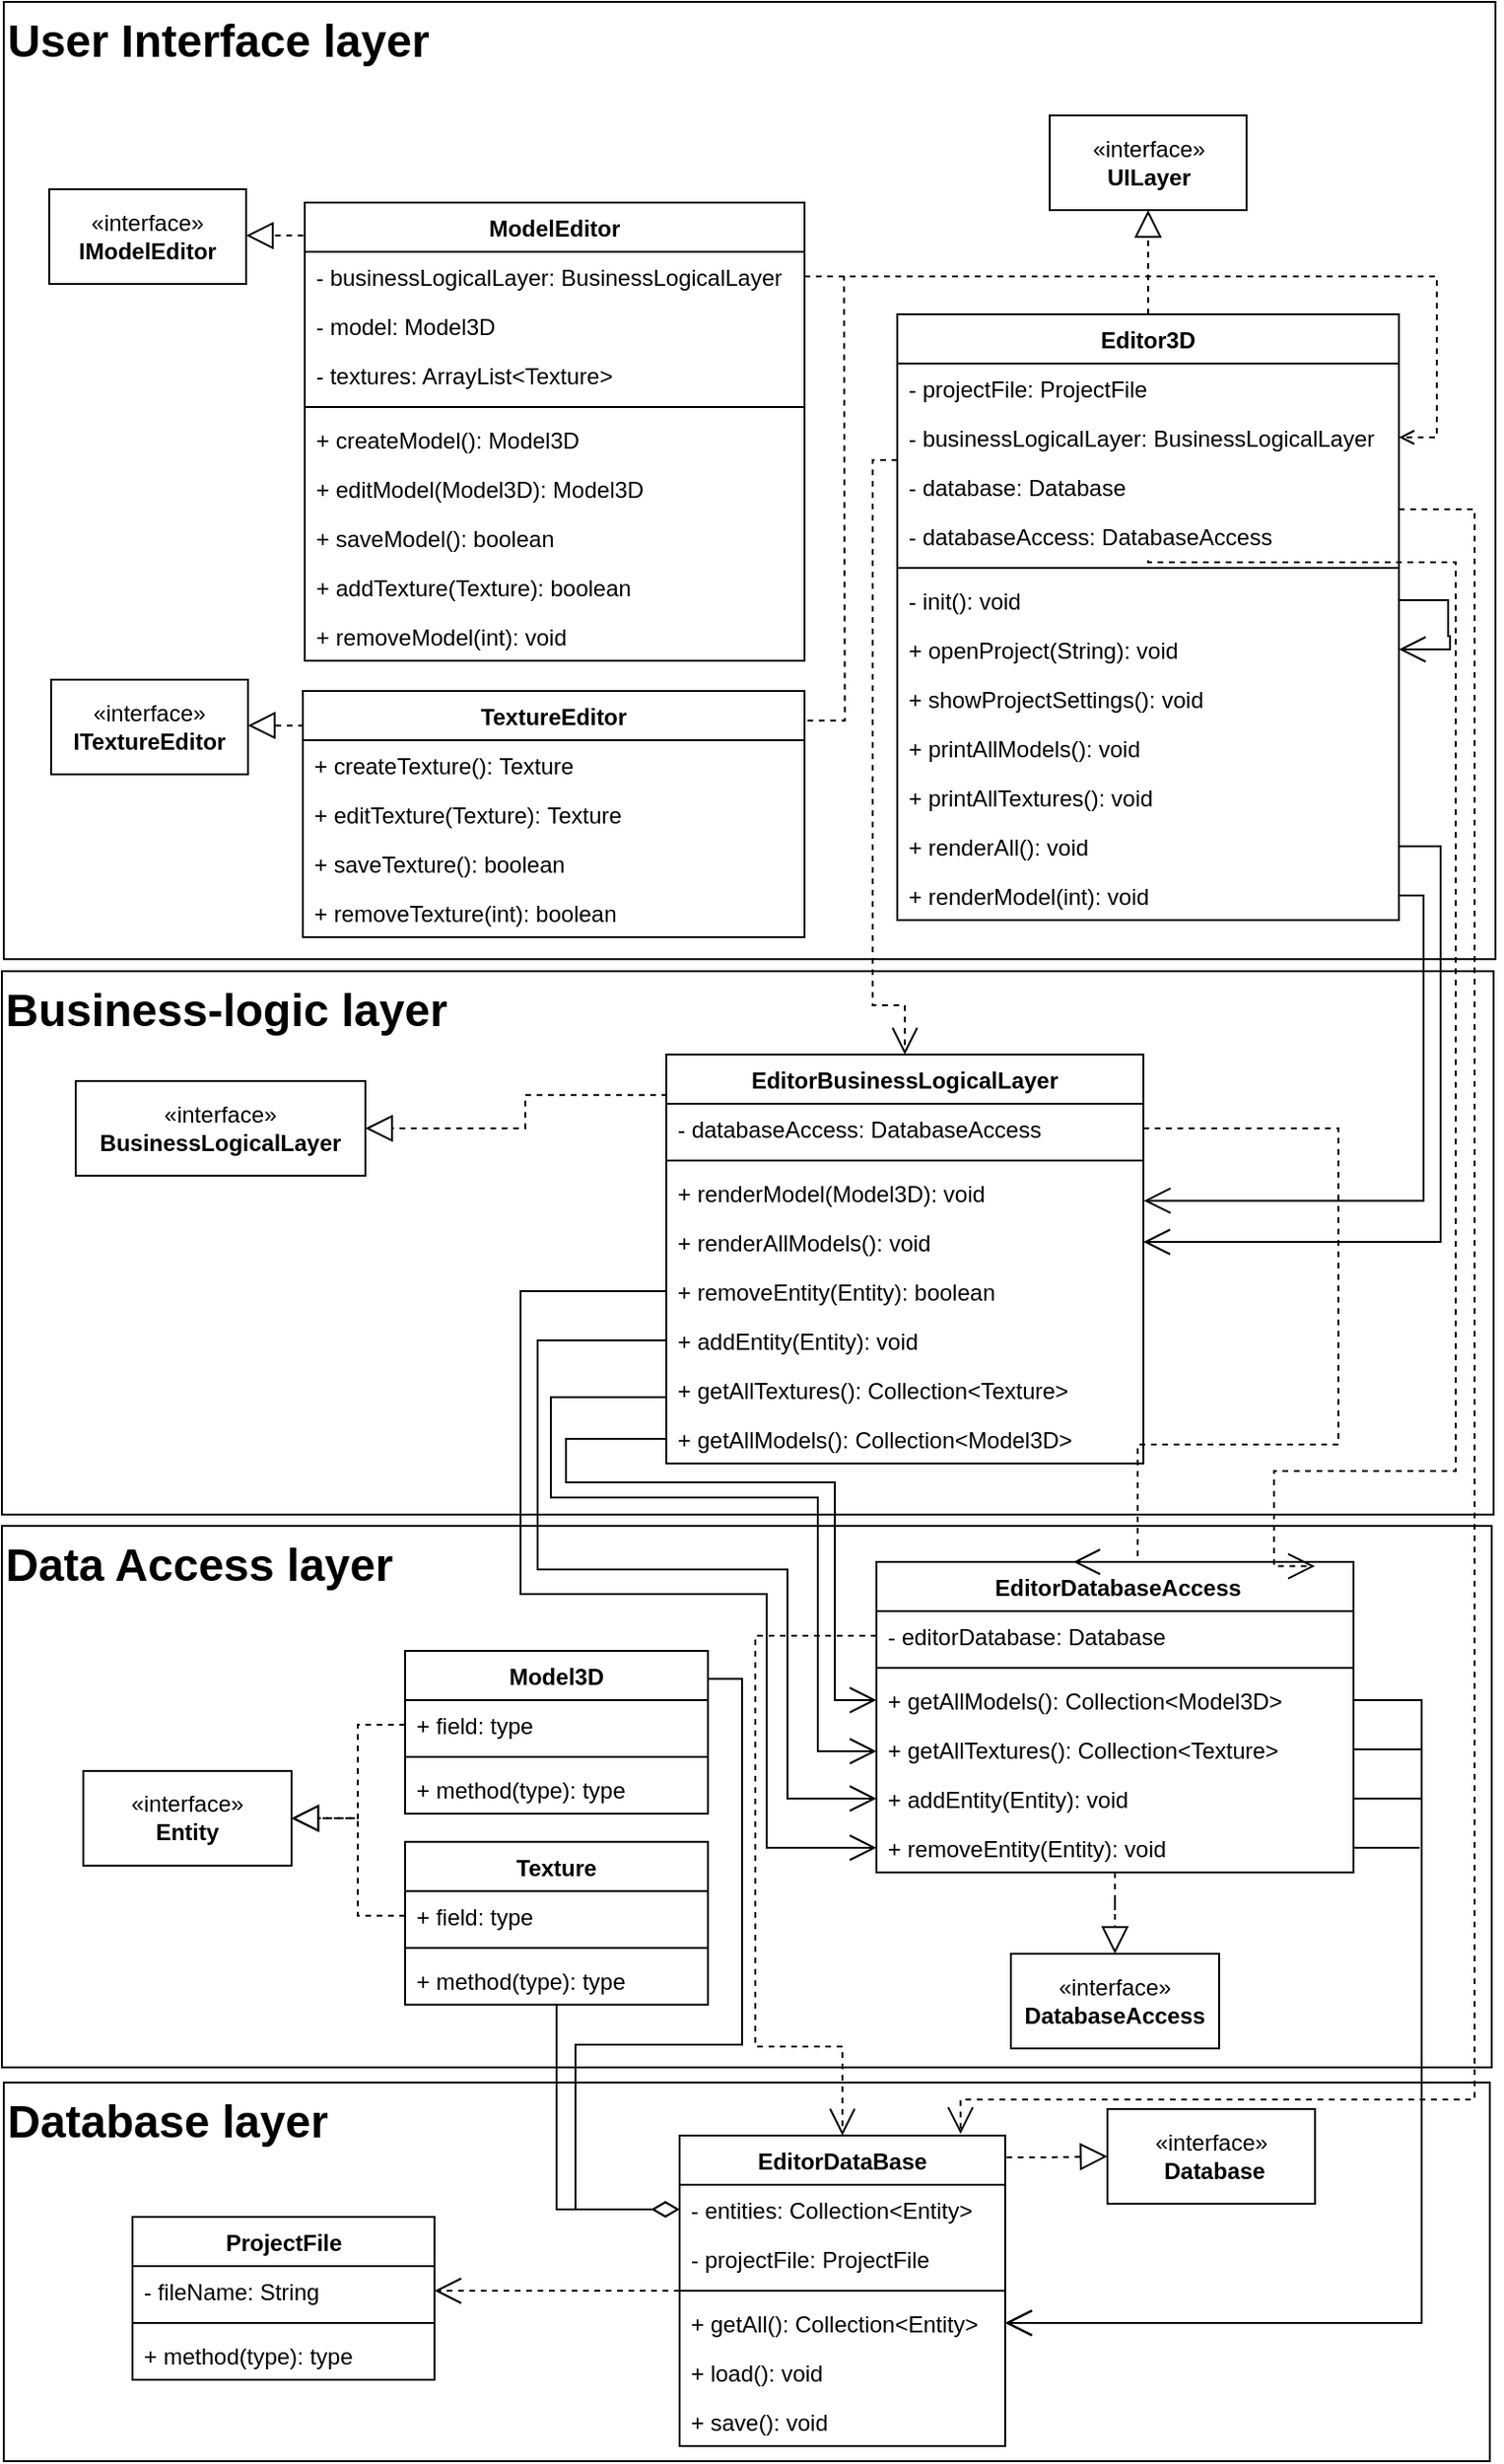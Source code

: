 <mxfile version="24.7.17">
  <diagram name="Страница — 1" id="KPkVAoSbh-pYR2HS_Bzt">
    <mxGraphModel dx="3183" dy="3386" grid="0" gridSize="10" guides="1" tooltips="1" connect="1" arrows="1" fold="1" page="1" pageScale="1" pageWidth="827" pageHeight="1169" math="0" shadow="0">
      <root>
        <mxCell id="0" />
        <mxCell id="1" parent="0" />
        <mxCell id="GU7tplVxRM9TkL9zqMjE-45" value="" style="group;movable=1;resizable=1;rotatable=1;deletable=1;editable=1;locked=0;connectable=1;" vertex="1" connectable="0" parent="1">
          <mxGeometry x="19" y="-145" width="788" height="455.63" as="geometry" />
        </mxCell>
        <mxCell id="GU7tplVxRM9TkL9zqMjE-46" value="" style="rounded=0;whiteSpace=wrap;html=1;fillColor=none;movable=0;resizable=0;rotatable=0;deletable=0;editable=0;locked=1;connectable=0;" vertex="1" parent="GU7tplVxRM9TkL9zqMjE-45">
          <mxGeometry y="2.596e-15" width="788" height="505.63" as="geometry" />
        </mxCell>
        <mxCell id="GU7tplVxRM9TkL9zqMjE-47" value="&lt;h1 style=&quot;margin-top: 0px;&quot;&gt;User Interface layer&lt;/h1&gt;" style="text;html=1;whiteSpace=wrap;overflow=hidden;rounded=0;" vertex="1" parent="GU7tplVxRM9TkL9zqMjE-45">
          <mxGeometry width="238.54" height="88.543" as="geometry" />
        </mxCell>
        <mxCell id="GU7tplVxRM9TkL9zqMjE-34" value="«interface»&lt;br&gt;&lt;span style=&quot;text-align: left; text-wrap: nowrap;&quot;&gt;&lt;b&gt;ITextureEditor&lt;/b&gt;&lt;/span&gt;" style="html=1;whiteSpace=wrap;" vertex="1" parent="GU7tplVxRM9TkL9zqMjE-45">
          <mxGeometry x="25" y="358" width="104" height="50" as="geometry" />
        </mxCell>
        <mxCell id="5QHpmhcbH-uLmBv86-cf-95" style="edgeStyle=orthogonalEdgeStyle;rounded=0;orthogonalLoop=1;jettySize=auto;html=1;entryX=0.5;entryY=0;entryDx=0;entryDy=0;endSize=12;endArrow=block;endFill=0;dashed=1;" parent="1" source="5QHpmhcbH-uLmBv86-cf-79" target="5QHpmhcbH-uLmBv86-cf-83" edge="1">
          <mxGeometry relative="1" as="geometry" />
        </mxCell>
        <mxCell id="5QHpmhcbH-uLmBv86-cf-79" value="&lt;div&gt;&amp;nbsp;EditorDatabaseAccess&lt;/div&gt;&lt;div&gt;&lt;br&gt;&lt;/div&gt;" style="swimlane;fontStyle=1;align=center;verticalAlign=top;childLayout=stackLayout;horizontal=1;startSize=26;horizontalStack=0;resizeParent=1;resizeParentMax=0;resizeLast=0;collapsible=1;marginBottom=0;whiteSpace=wrap;html=1;movable=1;resizable=1;rotatable=1;deletable=1;editable=1;locked=0;connectable=1;" parent="1" vertex="1">
          <mxGeometry x="480" y="679" width="252" height="164" as="geometry" />
        </mxCell>
        <mxCell id="5QHpmhcbH-uLmBv86-cf-80" value="- editorDatabase: Database" style="text;strokeColor=none;fillColor=none;align=left;verticalAlign=top;spacingLeft=4;spacingRight=4;overflow=hidden;rotatable=0;points=[[0,0.5],[1,0.5]];portConstraint=eastwest;whiteSpace=wrap;html=1;" parent="5QHpmhcbH-uLmBv86-cf-79" vertex="1">
          <mxGeometry y="26" width="252" height="26" as="geometry" />
        </mxCell>
        <mxCell id="5QHpmhcbH-uLmBv86-cf-81" value="" style="line;strokeWidth=1;fillColor=none;align=left;verticalAlign=middle;spacingTop=-1;spacingLeft=3;spacingRight=3;rotatable=0;labelPosition=right;points=[];portConstraint=eastwest;strokeColor=inherit;" parent="5QHpmhcbH-uLmBv86-cf-79" vertex="1">
          <mxGeometry y="52" width="252" height="8" as="geometry" />
        </mxCell>
        <mxCell id="5QHpmhcbH-uLmBv86-cf-82" value="&lt;div&gt;+ getAllModels(): Collection&amp;lt;Model3D&amp;gt;&lt;/div&gt;&lt;div&gt;&lt;br&gt;&lt;/div&gt;" style="text;strokeColor=none;fillColor=none;align=left;verticalAlign=top;spacingLeft=4;spacingRight=4;overflow=hidden;rotatable=0;points=[[0,0.5],[1,0.5]];portConstraint=eastwest;whiteSpace=wrap;html=1;" parent="5QHpmhcbH-uLmBv86-cf-79" vertex="1">
          <mxGeometry y="60" width="252" height="26" as="geometry" />
        </mxCell>
        <mxCell id="5QHpmhcbH-uLmBv86-cf-103" value="&lt;div&gt;&lt;span style=&quot;background-color: initial;&quot;&gt;+ getAllTextures(): Collection&amp;lt;Texture&amp;gt;&lt;/span&gt;&lt;br&gt;&lt;/div&gt;&lt;div&gt;&lt;br&gt;&lt;/div&gt;" style="text;strokeColor=none;fillColor=none;align=left;verticalAlign=top;spacingLeft=4;spacingRight=4;overflow=hidden;rotatable=0;points=[[0,0.5],[1,0.5]];portConstraint=eastwest;whiteSpace=wrap;html=1;" parent="5QHpmhcbH-uLmBv86-cf-79" vertex="1">
          <mxGeometry y="86" width="252" height="26" as="geometry" />
        </mxCell>
        <mxCell id="GU7tplVxRM9TkL9zqMjE-58" style="edgeStyle=orthogonalEdgeStyle;rounded=0;orthogonalLoop=1;jettySize=auto;html=1;endArrow=none;endFill=0;" edge="1" parent="5QHpmhcbH-uLmBv86-cf-79" source="5QHpmhcbH-uLmBv86-cf-104">
          <mxGeometry relative="1" as="geometry">
            <mxPoint x="288.442" y="125" as="targetPoint" />
          </mxGeometry>
        </mxCell>
        <mxCell id="5QHpmhcbH-uLmBv86-cf-104" value="&lt;div&gt;&lt;span style=&quot;background-color: initial;&quot;&gt;+ addEntity(Entity): void&lt;/span&gt;&lt;/div&gt;" style="text;strokeColor=none;fillColor=none;align=left;verticalAlign=top;spacingLeft=4;spacingRight=4;overflow=hidden;rotatable=0;points=[[0,0.5],[1,0.5]];portConstraint=eastwest;whiteSpace=wrap;html=1;" parent="5QHpmhcbH-uLmBv86-cf-79" vertex="1">
          <mxGeometry y="112" width="252" height="26" as="geometry" />
        </mxCell>
        <mxCell id="GU7tplVxRM9TkL9zqMjE-57" style="edgeStyle=orthogonalEdgeStyle;rounded=0;orthogonalLoop=1;jettySize=auto;html=1;endArrow=none;endFill=0;" edge="1" parent="5QHpmhcbH-uLmBv86-cf-79" source="5QHpmhcbH-uLmBv86-cf-105">
          <mxGeometry relative="1" as="geometry">
            <mxPoint x="287" y="151" as="targetPoint" />
            <Array as="points">
              <mxPoint x="287" y="151" />
            </Array>
          </mxGeometry>
        </mxCell>
        <mxCell id="5QHpmhcbH-uLmBv86-cf-105" value="&lt;div&gt;&lt;span style=&quot;background-color: initial;&quot;&gt;+ removeEntity(Entity): void&lt;/span&gt;&lt;/div&gt;" style="text;strokeColor=none;fillColor=none;align=left;verticalAlign=top;spacingLeft=4;spacingRight=4;overflow=hidden;rotatable=0;points=[[0,0.5],[1,0.5]];portConstraint=eastwest;whiteSpace=wrap;html=1;" parent="5QHpmhcbH-uLmBv86-cf-79" vertex="1">
          <mxGeometry y="138" width="252" height="26" as="geometry" />
        </mxCell>
        <mxCell id="5QHpmhcbH-uLmBv86-cf-83" value="«interface»&lt;br&gt;&lt;span style=&quot;background-color: initial;&quot;&gt;&lt;b&gt;DatabaseAccess&lt;/b&gt;&lt;/span&gt;" style="html=1;whiteSpace=wrap;" parent="1" vertex="1">
          <mxGeometry x="551" y="886.0" width="110" height="50" as="geometry" />
        </mxCell>
        <mxCell id="5QHpmhcbH-uLmBv86-cf-84" value="«interface»&lt;br&gt;&lt;b&gt;Entity&lt;/b&gt;" style="html=1;whiteSpace=wrap;" parent="1" vertex="1">
          <mxGeometry x="61" y="789.44" width="110" height="50" as="geometry" />
        </mxCell>
        <mxCell id="5QHpmhcbH-uLmBv86-cf-85" value="&lt;div&gt;Model3D&lt;br&gt;&lt;/div&gt;" style="swimlane;fontStyle=1;align=center;verticalAlign=top;childLayout=stackLayout;horizontal=1;startSize=26;horizontalStack=0;resizeParent=1;resizeParentMax=0;resizeLast=0;collapsible=1;marginBottom=0;whiteSpace=wrap;html=1;" parent="1" vertex="1">
          <mxGeometry x="231" y="726.0" width="160" height="86" as="geometry" />
        </mxCell>
        <mxCell id="5QHpmhcbH-uLmBv86-cf-86" value="+ field: type" style="text;strokeColor=none;fillColor=none;align=left;verticalAlign=top;spacingLeft=4;spacingRight=4;overflow=hidden;rotatable=0;points=[[0,0.5],[1,0.5]];portConstraint=eastwest;whiteSpace=wrap;html=1;" parent="5QHpmhcbH-uLmBv86-cf-85" vertex="1">
          <mxGeometry y="26" width="160" height="26" as="geometry" />
        </mxCell>
        <mxCell id="5QHpmhcbH-uLmBv86-cf-87" value="" style="line;strokeWidth=1;fillColor=none;align=left;verticalAlign=middle;spacingTop=-1;spacingLeft=3;spacingRight=3;rotatable=0;labelPosition=right;points=[];portConstraint=eastwest;strokeColor=inherit;" parent="5QHpmhcbH-uLmBv86-cf-85" vertex="1">
          <mxGeometry y="52" width="160" height="8" as="geometry" />
        </mxCell>
        <mxCell id="5QHpmhcbH-uLmBv86-cf-88" value="+ method(type): type" style="text;strokeColor=none;fillColor=none;align=left;verticalAlign=top;spacingLeft=4;spacingRight=4;overflow=hidden;rotatable=0;points=[[0,0.5],[1,0.5]];portConstraint=eastwest;whiteSpace=wrap;html=1;" parent="5QHpmhcbH-uLmBv86-cf-85" vertex="1">
          <mxGeometry y="60" width="160" height="26" as="geometry" />
        </mxCell>
        <mxCell id="5QHpmhcbH-uLmBv86-cf-99" style="edgeStyle=orthogonalEdgeStyle;rounded=0;orthogonalLoop=1;jettySize=auto;html=1;entryX=0;entryY=0.5;entryDx=0;entryDy=0;endArrow=diamondThin;endFill=0;endSize=12;" parent="1" source="5QHpmhcbH-uLmBv86-cf-89" target="5QHpmhcbH-uLmBv86-cf-23" edge="1">
          <mxGeometry relative="1" as="geometry" />
        </mxCell>
        <mxCell id="5QHpmhcbH-uLmBv86-cf-89" value="&lt;div&gt;Texture&lt;br&gt;&lt;/div&gt;" style="swimlane;fontStyle=1;align=center;verticalAlign=top;childLayout=stackLayout;horizontal=1;startSize=26;horizontalStack=0;resizeParent=1;resizeParentMax=0;resizeLast=0;collapsible=1;marginBottom=0;whiteSpace=wrap;html=1;" parent="1" vertex="1">
          <mxGeometry x="231" y="826.89" width="160" height="86" as="geometry" />
        </mxCell>
        <mxCell id="5QHpmhcbH-uLmBv86-cf-90" value="+ field: type" style="text;strokeColor=none;fillColor=none;align=left;verticalAlign=top;spacingLeft=4;spacingRight=4;overflow=hidden;rotatable=0;points=[[0,0.5],[1,0.5]];portConstraint=eastwest;whiteSpace=wrap;html=1;" parent="5QHpmhcbH-uLmBv86-cf-89" vertex="1">
          <mxGeometry y="26" width="160" height="26" as="geometry" />
        </mxCell>
        <mxCell id="5QHpmhcbH-uLmBv86-cf-91" value="" style="line;strokeWidth=1;fillColor=none;align=left;verticalAlign=middle;spacingTop=-1;spacingLeft=3;spacingRight=3;rotatable=0;labelPosition=right;points=[];portConstraint=eastwest;strokeColor=inherit;" parent="5QHpmhcbH-uLmBv86-cf-89" vertex="1">
          <mxGeometry y="52" width="160" height="8" as="geometry" />
        </mxCell>
        <mxCell id="5QHpmhcbH-uLmBv86-cf-92" value="+ method(type): type" style="text;strokeColor=none;fillColor=none;align=left;verticalAlign=top;spacingLeft=4;spacingRight=4;overflow=hidden;rotatable=0;points=[[0,0.5],[1,0.5]];portConstraint=eastwest;whiteSpace=wrap;html=1;" parent="5QHpmhcbH-uLmBv86-cf-89" vertex="1">
          <mxGeometry y="60" width="160" height="26" as="geometry" />
        </mxCell>
        <mxCell id="5QHpmhcbH-uLmBv86-cf-93" style="edgeStyle=orthogonalEdgeStyle;rounded=0;orthogonalLoop=1;jettySize=auto;html=1;entryX=1;entryY=0.5;entryDx=0;entryDy=0;endArrow=block;endFill=0;endSize=12;dashed=1;" parent="1" source="5QHpmhcbH-uLmBv86-cf-86" target="5QHpmhcbH-uLmBv86-cf-84" edge="1">
          <mxGeometry relative="1" as="geometry" />
        </mxCell>
        <mxCell id="5QHpmhcbH-uLmBv86-cf-94" style="edgeStyle=orthogonalEdgeStyle;rounded=0;orthogonalLoop=1;jettySize=auto;html=1;entryX=1;entryY=0.5;entryDx=0;entryDy=0;endArrow=block;endFill=0;endSize=12;dashed=1;" parent="1" source="5QHpmhcbH-uLmBv86-cf-90" target="5QHpmhcbH-uLmBv86-cf-84" edge="1">
          <mxGeometry relative="1" as="geometry" />
        </mxCell>
        <mxCell id="5QHpmhcbH-uLmBv86-cf-98" style="edgeStyle=orthogonalEdgeStyle;rounded=0;orthogonalLoop=1;jettySize=auto;html=1;entryX=0;entryY=0.5;entryDx=0;entryDy=0;endArrow=diamondThin;endFill=0;endSize=12;exitX=1.003;exitY=0.172;exitDx=0;exitDy=0;exitPerimeter=0;" parent="1" source="5QHpmhcbH-uLmBv86-cf-85" target="5QHpmhcbH-uLmBv86-cf-23" edge="1">
          <mxGeometry relative="1" as="geometry">
            <Array as="points">
              <mxPoint x="409" y="741" />
              <mxPoint x="409" y="934" />
              <mxPoint x="321" y="934" />
              <mxPoint x="321" y="1021" />
            </Array>
          </mxGeometry>
        </mxCell>
        <mxCell id="5QHpmhcbH-uLmBv86-cf-106" style="edgeStyle=orthogonalEdgeStyle;rounded=0;orthogonalLoop=1;jettySize=auto;html=1;entryX=1;entryY=0.5;entryDx=0;entryDy=0;endArrow=open;endFill=0;endSize=12;" parent="1" source="5QHpmhcbH-uLmBv86-cf-103" target="5QHpmhcbH-uLmBv86-cf-25" edge="1">
          <mxGeometry relative="1" as="geometry">
            <Array as="points">
              <mxPoint x="768" y="778" />
              <mxPoint x="768" y="1081" />
            </Array>
          </mxGeometry>
        </mxCell>
        <mxCell id="5QHpmhcbH-uLmBv86-cf-109" style="edgeStyle=orthogonalEdgeStyle;rounded=0;orthogonalLoop=1;jettySize=auto;html=1;entryX=1;entryY=0.5;entryDx=0;entryDy=0;endArrow=open;endFill=0;endSize=12;" parent="1" source="5QHpmhcbH-uLmBv86-cf-82" target="5QHpmhcbH-uLmBv86-cf-25" edge="1">
          <mxGeometry relative="1" as="geometry">
            <Array as="points">
              <mxPoint x="768" y="752" />
              <mxPoint x="768" y="1081" />
            </Array>
          </mxGeometry>
        </mxCell>
        <mxCell id="5QHpmhcbH-uLmBv86-cf-117" value="«interface»&lt;br&gt;&lt;b&gt;BusinessLogicalLayer&lt;/b&gt;" style="html=1;whiteSpace=wrap;" parent="1" vertex="1">
          <mxGeometry x="57" y="425" width="153" height="50" as="geometry" />
        </mxCell>
        <mxCell id="5QHpmhcbH-uLmBv86-cf-118" style="edgeStyle=orthogonalEdgeStyle;rounded=0;orthogonalLoop=1;jettySize=auto;html=1;entryX=1;entryY=0.5;entryDx=0;entryDy=0;endArrow=block;endFill=0;dashed=1;endSize=12;exitX=0.002;exitY=0.099;exitDx=0;exitDy=0;exitPerimeter=0;" parent="1" source="5QHpmhcbH-uLmBv86-cf-110" target="5QHpmhcbH-uLmBv86-cf-117" edge="1">
          <mxGeometry relative="1" as="geometry" />
        </mxCell>
        <mxCell id="5QHpmhcbH-uLmBv86-cf-120" style="edgeStyle=orthogonalEdgeStyle;rounded=0;orthogonalLoop=1;jettySize=auto;html=1;endSize=12;endArrow=open;endFill=0;" parent="1" source="5QHpmhcbH-uLmBv86-cf-114" target="5QHpmhcbH-uLmBv86-cf-103" edge="1">
          <mxGeometry relative="1" as="geometry">
            <mxPoint x="458" y="811" as="targetPoint" />
            <Array as="points">
              <mxPoint x="308" y="592" />
              <mxPoint x="308" y="645" />
              <mxPoint x="449" y="645" />
              <mxPoint x="449" y="779" />
            </Array>
          </mxGeometry>
        </mxCell>
        <mxCell id="5QHpmhcbH-uLmBv86-cf-121" style="edgeStyle=orthogonalEdgeStyle;rounded=0;orthogonalLoop=1;jettySize=auto;html=1;entryX=0;entryY=0.5;entryDx=0;entryDy=0;endArrow=open;endFill=0;endSize=12;exitX=0;exitY=0.5;exitDx=0;exitDy=0;" parent="1" source="5QHpmhcbH-uLmBv86-cf-113" target="5QHpmhcbH-uLmBv86-cf-82" edge="1">
          <mxGeometry relative="1" as="geometry">
            <mxPoint x="458" y="785.0" as="targetPoint" />
            <Array as="points">
              <mxPoint x="316" y="614" />
              <mxPoint x="316" y="637" />
              <mxPoint x="458" y="637" />
              <mxPoint x="458" y="752" />
            </Array>
          </mxGeometry>
        </mxCell>
        <mxCell id="5QHpmhcbH-uLmBv86-cf-131" style="edgeStyle=orthogonalEdgeStyle;rounded=0;orthogonalLoop=1;jettySize=auto;html=1;endArrow=block;endFill=0;dashed=1;endSize=12;" parent="1" source="5QHpmhcbH-uLmBv86-cf-123" target="5QHpmhcbH-uLmBv86-cf-130" edge="1">
          <mxGeometry relative="1" as="geometry" />
        </mxCell>
        <mxCell id="5QHpmhcbH-uLmBv86-cf-146" style="edgeStyle=orthogonalEdgeStyle;rounded=0;orthogonalLoop=1;jettySize=auto;html=1;endArrow=open;endFill=0;dashed=1;endSize=12;" parent="1" source="5QHpmhcbH-uLmBv86-cf-111" edge="1">
          <mxGeometry relative="1" as="geometry">
            <Array as="points">
              <mxPoint x="724" y="450" />
              <mxPoint x="724" y="617" />
              <mxPoint x="618" y="617" />
              <mxPoint x="618" y="679" />
            </Array>
            <mxPoint x="584" y="679" as="targetPoint" />
          </mxGeometry>
        </mxCell>
        <mxCell id="5QHpmhcbH-uLmBv86-cf-156" style="edgeStyle=orthogonalEdgeStyle;rounded=0;orthogonalLoop=1;jettySize=auto;html=1;entryX=0.5;entryY=0;entryDx=0;entryDy=0;endArrow=open;endFill=0;dashed=1;endSize=12;" parent="1" source="5QHpmhcbH-uLmBv86-cf-80" target="5QHpmhcbH-uLmBv86-cf-22" edge="1">
          <mxGeometry relative="1" as="geometry">
            <Array as="points">
              <mxPoint x="416" y="718" />
              <mxPoint x="416" y="935" />
              <mxPoint x="462" y="935" />
            </Array>
          </mxGeometry>
        </mxCell>
        <mxCell id="5QHpmhcbH-uLmBv86-cf-157" style="edgeStyle=orthogonalEdgeStyle;rounded=0;orthogonalLoop=1;jettySize=auto;html=1;entryX=0.919;entryY=0.014;entryDx=0;entryDy=0;entryPerimeter=0;endSize=12;endArrow=open;endFill=0;dashed=1;" parent="1" source="5QHpmhcbH-uLmBv86-cf-127" target="5QHpmhcbH-uLmBv86-cf-79" edge="1">
          <mxGeometry relative="1" as="geometry">
            <Array as="points">
              <mxPoint x="786" y="151" />
              <mxPoint x="786" y="631" />
              <mxPoint x="690" y="631" />
            </Array>
          </mxGeometry>
        </mxCell>
        <mxCell id="5QHpmhcbH-uLmBv86-cf-158" style="edgeStyle=orthogonalEdgeStyle;rounded=0;orthogonalLoop=1;jettySize=auto;html=1;entryX=0.863;entryY=-0.005;entryDx=0;entryDy=0;entryPerimeter=0;endArrow=open;endFill=0;dashed=1;endSize=12;" parent="1" source="5QHpmhcbH-uLmBv86-cf-128" target="5QHpmhcbH-uLmBv86-cf-22" edge="1">
          <mxGeometry relative="1" as="geometry">
            <mxPoint x="809.5" y="906.25" as="targetPoint" />
            <Array as="points">
              <mxPoint x="796" y="123" />
              <mxPoint x="796" y="963" />
              <mxPoint x="524" y="963" />
            </Array>
          </mxGeometry>
        </mxCell>
        <mxCell id="5QHpmhcbH-uLmBv86-cf-18" value="ProjectFile" style="swimlane;fontStyle=1;align=center;verticalAlign=top;childLayout=stackLayout;horizontal=1;startSize=26;horizontalStack=0;resizeParent=1;resizeParentMax=0;resizeLast=0;collapsible=1;marginBottom=0;whiteSpace=wrap;html=1;" parent="1" vertex="1">
          <mxGeometry x="87.002" y="1025" width="159.531" height="86" as="geometry" />
        </mxCell>
        <mxCell id="5QHpmhcbH-uLmBv86-cf-19" value="- fileName: String" style="text;strokeColor=none;fillColor=none;align=left;verticalAlign=top;spacingLeft=4;spacingRight=4;overflow=hidden;rotatable=0;points=[[0,0.5],[1,0.5]];portConstraint=eastwest;whiteSpace=wrap;html=1;" parent="5QHpmhcbH-uLmBv86-cf-18" vertex="1">
          <mxGeometry y="26" width="159.531" height="26" as="geometry" />
        </mxCell>
        <mxCell id="5QHpmhcbH-uLmBv86-cf-20" value="" style="line;strokeWidth=1;fillColor=none;align=left;verticalAlign=middle;spacingTop=-1;spacingLeft=3;spacingRight=3;rotatable=0;labelPosition=right;points=[];portConstraint=eastwest;strokeColor=inherit;" parent="5QHpmhcbH-uLmBv86-cf-18" vertex="1">
          <mxGeometry y="52" width="159.531" height="8" as="geometry" />
        </mxCell>
        <mxCell id="5QHpmhcbH-uLmBv86-cf-21" value="+ method(type): type" style="text;strokeColor=none;fillColor=none;align=left;verticalAlign=top;spacingLeft=4;spacingRight=4;overflow=hidden;rotatable=0;points=[[0,0.5],[1,0.5]];portConstraint=eastwest;whiteSpace=wrap;html=1;" parent="5QHpmhcbH-uLmBv86-cf-18" vertex="1">
          <mxGeometry y="60" width="159.531" height="26" as="geometry" />
        </mxCell>
        <mxCell id="5QHpmhcbH-uLmBv86-cf-27" style="edgeStyle=orthogonalEdgeStyle;rounded=0;orthogonalLoop=1;jettySize=auto;html=1;entryX=0;entryY=0.5;entryDx=0;entryDy=0;endArrow=block;endFill=0;endSize=12;dashed=1;exitX=1.004;exitY=0.07;exitDx=0;exitDy=0;exitPerimeter=0;" parent="1" source="5QHpmhcbH-uLmBv86-cf-22" target="5QHpmhcbH-uLmBv86-cf-26" edge="1">
          <mxGeometry relative="1" as="geometry" />
        </mxCell>
        <mxCell id="5QHpmhcbH-uLmBv86-cf-28" value="" style="edgeStyle=orthogonalEdgeStyle;rounded=0;orthogonalLoop=1;jettySize=auto;html=1;entryX=1;entryY=0.5;entryDx=0;entryDy=0;endArrow=open;endFill=0;dashed=1;endSize=12;" parent="1" source="5QHpmhcbH-uLmBv86-cf-22" target="5QHpmhcbH-uLmBv86-cf-19" edge="1">
          <mxGeometry relative="1" as="geometry" />
        </mxCell>
        <mxCell id="5QHpmhcbH-uLmBv86-cf-22" value="EditorDataBase" style="swimlane;fontStyle=1;align=center;verticalAlign=top;childLayout=stackLayout;horizontal=1;startSize=26;horizontalStack=0;resizeParent=1;resizeParentMax=0;resizeLast=0;collapsible=1;marginBottom=0;whiteSpace=wrap;html=1;" parent="1" vertex="1">
          <mxGeometry x="376" y="982" width="172" height="164" as="geometry" />
        </mxCell>
        <mxCell id="5QHpmhcbH-uLmBv86-cf-23" value="- entities: Collection&amp;lt;Entity&amp;gt;" style="text;strokeColor=none;fillColor=none;align=left;verticalAlign=top;spacingLeft=4;spacingRight=4;overflow=hidden;rotatable=0;points=[[0,0.5],[1,0.5]];portConstraint=eastwest;whiteSpace=wrap;html=1;" parent="5QHpmhcbH-uLmBv86-cf-22" vertex="1">
          <mxGeometry y="26" width="172" height="26" as="geometry" />
        </mxCell>
        <mxCell id="5QHpmhcbH-uLmBv86-cf-96" value="- projectFile: ProjectFile" style="text;strokeColor=none;fillColor=none;align=left;verticalAlign=top;spacingLeft=4;spacingRight=4;overflow=hidden;rotatable=0;points=[[0,0.5],[1,0.5]];portConstraint=eastwest;whiteSpace=wrap;html=1;" parent="5QHpmhcbH-uLmBv86-cf-22" vertex="1">
          <mxGeometry y="52" width="172" height="26" as="geometry" />
        </mxCell>
        <mxCell id="5QHpmhcbH-uLmBv86-cf-24" value="" style="line;strokeWidth=1;fillColor=none;align=left;verticalAlign=middle;spacingTop=-1;spacingLeft=3;spacingRight=3;rotatable=0;labelPosition=right;points=[];portConstraint=eastwest;strokeColor=inherit;" parent="5QHpmhcbH-uLmBv86-cf-22" vertex="1">
          <mxGeometry y="78" width="172" height="8" as="geometry" />
        </mxCell>
        <mxCell id="5QHpmhcbH-uLmBv86-cf-25" value="+ getAll(): Collection&amp;lt;Entity&amp;gt;" style="text;strokeColor=none;fillColor=none;align=left;verticalAlign=top;spacingLeft=4;spacingRight=4;overflow=hidden;rotatable=0;points=[[0,0.5],[1,0.5]];portConstraint=eastwest;whiteSpace=wrap;html=1;" parent="5QHpmhcbH-uLmBv86-cf-22" vertex="1">
          <mxGeometry y="86" width="172" height="26" as="geometry" />
        </mxCell>
        <mxCell id="5QHpmhcbH-uLmBv86-cf-100" value="+ load(): void" style="text;strokeColor=none;fillColor=none;align=left;verticalAlign=top;spacingLeft=4;spacingRight=4;overflow=hidden;rotatable=0;points=[[0,0.5],[1,0.5]];portConstraint=eastwest;whiteSpace=wrap;html=1;" parent="5QHpmhcbH-uLmBv86-cf-22" vertex="1">
          <mxGeometry y="112" width="172" height="26" as="geometry" />
        </mxCell>
        <mxCell id="5QHpmhcbH-uLmBv86-cf-101" value="+ save(): void" style="text;strokeColor=none;fillColor=none;align=left;verticalAlign=top;spacingLeft=4;spacingRight=4;overflow=hidden;rotatable=0;points=[[0,0.5],[1,0.5]];portConstraint=eastwest;whiteSpace=wrap;html=1;" parent="5QHpmhcbH-uLmBv86-cf-22" vertex="1">
          <mxGeometry y="138" width="172" height="26" as="geometry" />
        </mxCell>
        <mxCell id="5QHpmhcbH-uLmBv86-cf-26" value="«interface»&lt;br&gt;&lt;b&gt;&amp;nbsp;Database&lt;/b&gt;" style="html=1;whiteSpace=wrap;" parent="1" vertex="1">
          <mxGeometry x="602.001" y="968" width="109.677" height="50" as="geometry" />
        </mxCell>
        <mxCell id="5QHpmhcbH-uLmBv86-cf-161" value="" style="group" parent="1" vertex="1" connectable="0">
          <mxGeometry x="19" y="954" width="785" height="200" as="geometry" />
        </mxCell>
        <mxCell id="5QHpmhcbH-uLmBv86-cf-1" value="" style="rounded=0;whiteSpace=wrap;html=1;fillColor=none;" parent="5QHpmhcbH-uLmBv86-cf-161" vertex="1">
          <mxGeometry width="785.0" height="200.0" as="geometry" />
        </mxCell>
        <mxCell id="5QHpmhcbH-uLmBv86-cf-2" value="&lt;h1 style=&quot;margin-top: 0px;&quot;&gt;Database layer&lt;/h1&gt;" style="text;html=1;whiteSpace=wrap;overflow=hidden;rounded=0;" parent="5QHpmhcbH-uLmBv86-cf-161" vertex="1">
          <mxGeometry width="275.373" height="42.105" as="geometry" />
        </mxCell>
        <mxCell id="5QHpmhcbH-uLmBv86-cf-162" value="" style="group" parent="1" vertex="1" connectable="0">
          <mxGeometry x="18" y="660" width="787" height="286" as="geometry" />
        </mxCell>
        <mxCell id="5QHpmhcbH-uLmBv86-cf-76" value="" style="group;movable=1;resizable=1;rotatable=1;deletable=1;editable=1;locked=0;connectable=1;strokeColor=default;strokeWidth=1;container=0;" parent="5QHpmhcbH-uLmBv86-cf-162" vertex="1" connectable="0">
          <mxGeometry width="787.0" height="286" as="geometry" />
        </mxCell>
        <mxCell id="5QHpmhcbH-uLmBv86-cf-78" value="&lt;h1 style=&quot;margin-top: 0px;&quot;&gt;Data Access layer&lt;/h1&gt;" style="text;html=1;whiteSpace=wrap;overflow=hidden;rounded=0;movable=1;resizable=1;rotatable=1;deletable=1;editable=1;locked=0;connectable=1;" parent="5QHpmhcbH-uLmBv86-cf-162" vertex="1">
          <mxGeometry width="276.075" height="60.211" as="geometry" />
        </mxCell>
        <mxCell id="5QHpmhcbH-uLmBv86-cf-123" value="&lt;div&gt;Editor3D&lt;br&gt;&lt;/div&gt;" style="swimlane;fontStyle=1;align=center;verticalAlign=top;childLayout=stackLayout;horizontal=1;startSize=26;horizontalStack=0;resizeParent=1;resizeParentMax=0;resizeLast=0;collapsible=1;marginBottom=0;whiteSpace=wrap;html=1;movable=1;resizable=1;rotatable=1;deletable=1;editable=1;locked=0;connectable=1;" parent="1" vertex="1">
          <mxGeometry x="491" y="20" width="265" height="320" as="geometry" />
        </mxCell>
        <mxCell id="5QHpmhcbH-uLmBv86-cf-124" value="&lt;span style=&quot;text-wrap: nowrap;&quot;&gt;- projectFile: ProjectFile&lt;/span&gt;" style="text;strokeColor=none;fillColor=none;align=left;verticalAlign=top;spacingLeft=4;spacingRight=4;overflow=hidden;rotatable=0;points=[[0,0.5],[1,0.5]];portConstraint=eastwest;whiteSpace=wrap;html=1;" parent="5QHpmhcbH-uLmBv86-cf-123" vertex="1">
          <mxGeometry y="26" width="265" height="26" as="geometry" />
        </mxCell>
        <mxCell id="5QHpmhcbH-uLmBv86-cf-126" value="&lt;div style=&quot;text-wrap: nowrap;&quot;&gt;- businessLogicalLayer: BusinessLogicalLayer&lt;/div&gt;" style="text;strokeColor=none;fillColor=none;align=left;verticalAlign=top;spacingLeft=4;spacingRight=4;overflow=hidden;rotatable=0;points=[[0,0.5],[1,0.5]];portConstraint=eastwest;whiteSpace=wrap;html=1;" parent="5QHpmhcbH-uLmBv86-cf-123" vertex="1">
          <mxGeometry y="52" width="265" height="26" as="geometry" />
        </mxCell>
        <mxCell id="5QHpmhcbH-uLmBv86-cf-128" value="&lt;div&gt;&lt;span style=&quot;text-wrap: nowrap;&quot;&gt;- database: Database&lt;/span&gt;&lt;br&gt;&lt;/div&gt;&lt;div&gt;&lt;br&gt;&lt;/div&gt;" style="text;strokeColor=none;fillColor=none;align=left;verticalAlign=top;spacingLeft=4;spacingRight=4;overflow=hidden;rotatable=0;points=[[0,0.5],[1,0.5]];portConstraint=eastwest;whiteSpace=wrap;html=1;" parent="5QHpmhcbH-uLmBv86-cf-123" vertex="1">
          <mxGeometry y="78" width="265" height="26" as="geometry" />
        </mxCell>
        <mxCell id="5QHpmhcbH-uLmBv86-cf-127" value="&lt;div&gt;&lt;div style=&quot;text-wrap: nowrap;&quot;&gt;- databaseAccess: DatabaseAccess&lt;/div&gt;&lt;/div&gt;" style="text;strokeColor=none;fillColor=none;align=left;verticalAlign=top;spacingLeft=4;spacingRight=4;overflow=hidden;rotatable=0;points=[[0,0.5],[1,0.5]];portConstraint=eastwest;whiteSpace=wrap;html=1;" parent="5QHpmhcbH-uLmBv86-cf-123" vertex="1">
          <mxGeometry y="104" width="265" height="26" as="geometry" />
        </mxCell>
        <mxCell id="5QHpmhcbH-uLmBv86-cf-125" value="" style="line;strokeWidth=1;fillColor=none;align=left;verticalAlign=middle;spacingTop=-1;spacingLeft=3;spacingRight=3;rotatable=0;labelPosition=right;points=[];portConstraint=eastwest;strokeColor=inherit;" parent="5QHpmhcbH-uLmBv86-cf-123" vertex="1">
          <mxGeometry y="130" width="265" height="8" as="geometry" />
        </mxCell>
        <mxCell id="5QHpmhcbH-uLmBv86-cf-144" style="edgeStyle=orthogonalEdgeStyle;rounded=0;orthogonalLoop=1;jettySize=auto;html=1;endArrow=open;endFill=0;endSize=12;" parent="5QHpmhcbH-uLmBv86-cf-123" source="5QHpmhcbH-uLmBv86-cf-129" target="5QHpmhcbH-uLmBv86-cf-137" edge="1">
          <mxGeometry relative="1" as="geometry">
            <mxPoint x="267.5" y="175.5" as="targetPoint" />
            <Array as="points">
              <mxPoint x="291" y="151" />
              <mxPoint x="291" y="170" />
              <mxPoint x="292" y="170" />
              <mxPoint x="292" y="177" />
            </Array>
          </mxGeometry>
        </mxCell>
        <mxCell id="5QHpmhcbH-uLmBv86-cf-129" value="&lt;div&gt;&lt;div&gt;- init(): void&lt;/div&gt;&lt;/div&gt;" style="text;strokeColor=none;fillColor=none;align=left;verticalAlign=top;spacingLeft=4;spacingRight=4;overflow=hidden;rotatable=0;points=[[0,0.5],[1,0.5]];portConstraint=eastwest;whiteSpace=wrap;html=1;" parent="5QHpmhcbH-uLmBv86-cf-123" vertex="1">
          <mxGeometry y="138" width="265" height="26" as="geometry" />
        </mxCell>
        <mxCell id="5QHpmhcbH-uLmBv86-cf-137" value="&lt;div style=&quot;text-wrap: nowrap;&quot;&gt;+ openProject(String): void&lt;/div&gt;&lt;div&gt;&lt;br&gt;&lt;/div&gt;" style="text;strokeColor=none;fillColor=none;align=left;verticalAlign=top;spacingLeft=4;spacingRight=4;overflow=hidden;rotatable=0;points=[[0,0.5],[1,0.5]];portConstraint=eastwest;whiteSpace=wrap;html=1;" parent="5QHpmhcbH-uLmBv86-cf-123" vertex="1">
          <mxGeometry y="164" width="265" height="26" as="geometry" />
        </mxCell>
        <mxCell id="5QHpmhcbH-uLmBv86-cf-138" value="&lt;span style=&quot;text-wrap: nowrap;&quot;&gt;+ showProjectSettings(): void&lt;/span&gt;" style="text;strokeColor=none;fillColor=none;align=left;verticalAlign=top;spacingLeft=4;spacingRight=4;overflow=hidden;rotatable=0;points=[[0,0.5],[1,0.5]];portConstraint=eastwest;whiteSpace=wrap;html=1;" parent="5QHpmhcbH-uLmBv86-cf-123" vertex="1">
          <mxGeometry y="190" width="265" height="26" as="geometry" />
        </mxCell>
        <mxCell id="5QHpmhcbH-uLmBv86-cf-139" value="&lt;span style=&quot;text-wrap: nowrap;&quot;&gt;+ printAllModels(): void&lt;/span&gt;" style="text;strokeColor=none;fillColor=none;align=left;verticalAlign=top;spacingLeft=4;spacingRight=4;overflow=hidden;rotatable=0;points=[[0,0.5],[1,0.5]];portConstraint=eastwest;whiteSpace=wrap;html=1;" parent="5QHpmhcbH-uLmBv86-cf-123" vertex="1">
          <mxGeometry y="216" width="265" height="26" as="geometry" />
        </mxCell>
        <mxCell id="5QHpmhcbH-uLmBv86-cf-140" value="&lt;div&gt;+ printAllTextures(): void&lt;/div&gt;" style="text;strokeColor=none;fillColor=none;align=left;verticalAlign=top;spacingLeft=4;spacingRight=4;overflow=hidden;rotatable=0;points=[[0,0.5],[1,0.5]];portConstraint=eastwest;whiteSpace=wrap;html=1;" parent="5QHpmhcbH-uLmBv86-cf-123" vertex="1">
          <mxGeometry y="242" width="265" height="26" as="geometry" />
        </mxCell>
        <mxCell id="5QHpmhcbH-uLmBv86-cf-141" value="&lt;span style=&quot;text-wrap: nowrap;&quot;&gt;+ renderAll(): void&lt;/span&gt;" style="text;strokeColor=none;fillColor=none;align=left;verticalAlign=top;spacingLeft=4;spacingRight=4;overflow=hidden;rotatable=0;points=[[0,0.5],[1,0.5]];portConstraint=eastwest;whiteSpace=wrap;html=1;" parent="5QHpmhcbH-uLmBv86-cf-123" vertex="1">
          <mxGeometry y="268" width="265" height="26" as="geometry" />
        </mxCell>
        <mxCell id="5QHpmhcbH-uLmBv86-cf-142" value="&lt;span style=&quot;text-wrap: nowrap;&quot;&gt;+ renderModel(int): void&lt;/span&gt;" style="text;strokeColor=none;fillColor=none;align=left;verticalAlign=top;spacingLeft=4;spacingRight=4;overflow=hidden;rotatable=0;points=[[0,0.5],[1,0.5]];portConstraint=eastwest;whiteSpace=wrap;html=1;" parent="5QHpmhcbH-uLmBv86-cf-123" vertex="1">
          <mxGeometry y="294" width="265" height="26" as="geometry" />
        </mxCell>
        <mxCell id="5QHpmhcbH-uLmBv86-cf-110" value="&lt;div&gt;EditorBusinessLogicalLayer&lt;br&gt;&lt;/div&gt;" style="swimlane;fontStyle=1;align=center;verticalAlign=top;childLayout=stackLayout;horizontal=1;startSize=26;horizontalStack=0;resizeParent=1;resizeParentMax=0;resizeLast=0;collapsible=1;marginBottom=0;whiteSpace=wrap;html=1;movable=1;resizable=1;rotatable=1;deletable=1;editable=1;locked=0;connectable=1;" parent="1" vertex="1">
          <mxGeometry x="369" y="411" width="252" height="216" as="geometry" />
        </mxCell>
        <mxCell id="5QHpmhcbH-uLmBv86-cf-111" value="- databaseAccess: DatabaseAccess" style="text;strokeColor=none;fillColor=none;align=left;verticalAlign=top;spacingLeft=4;spacingRight=4;overflow=hidden;rotatable=0;points=[[0,0.5],[1,0.5]];portConstraint=eastwest;whiteSpace=wrap;html=1;" parent="5QHpmhcbH-uLmBv86-cf-110" vertex="1">
          <mxGeometry y="26" width="252" height="26" as="geometry" />
        </mxCell>
        <mxCell id="5QHpmhcbH-uLmBv86-cf-112" value="" style="line;strokeWidth=1;fillColor=none;align=left;verticalAlign=middle;spacingTop=-1;spacingLeft=3;spacingRight=3;rotatable=0;labelPosition=right;points=[];portConstraint=eastwest;strokeColor=inherit;" parent="5QHpmhcbH-uLmBv86-cf-110" vertex="1">
          <mxGeometry y="52" width="252" height="8" as="geometry" />
        </mxCell>
        <mxCell id="5QHpmhcbH-uLmBv86-cf-115" value="&lt;div&gt;+ renderModel(Model3D): void&lt;/div&gt;" style="text;strokeColor=none;fillColor=none;align=left;verticalAlign=top;spacingLeft=4;spacingRight=4;overflow=hidden;rotatable=0;points=[[0,0.5],[1,0.5]];portConstraint=eastwest;whiteSpace=wrap;html=1;" parent="5QHpmhcbH-uLmBv86-cf-110" vertex="1">
          <mxGeometry y="60" width="252" height="26" as="geometry" />
        </mxCell>
        <mxCell id="5QHpmhcbH-uLmBv86-cf-116" value="&lt;div&gt;&lt;span style=&quot;background-color: initial;&quot;&gt;+ renderAllModels(): void&lt;/span&gt;&lt;br&gt;&lt;/div&gt;" style="text;strokeColor=none;fillColor=none;align=left;verticalAlign=top;spacingLeft=4;spacingRight=4;overflow=hidden;rotatable=0;points=[[0,0.5],[1,0.5]];portConstraint=eastwest;whiteSpace=wrap;html=1;" parent="5QHpmhcbH-uLmBv86-cf-110" vertex="1">
          <mxGeometry y="86" width="252" height="26" as="geometry" />
        </mxCell>
        <mxCell id="GU7tplVxRM9TkL9zqMjE-55" value="&lt;div&gt;+ removeEntity(Entity): boolean&lt;/div&gt;" style="text;strokeColor=none;fillColor=none;align=left;verticalAlign=top;spacingLeft=4;spacingRight=4;overflow=hidden;rotatable=0;points=[[0,0.5],[1,0.5]];portConstraint=eastwest;whiteSpace=wrap;html=1;" vertex="1" parent="5QHpmhcbH-uLmBv86-cf-110">
          <mxGeometry y="112" width="252" height="26" as="geometry" />
        </mxCell>
        <mxCell id="GU7tplVxRM9TkL9zqMjE-54" value="&lt;div&gt;+ addEntity(Entity): void&lt;/div&gt;" style="text;strokeColor=none;fillColor=none;align=left;verticalAlign=top;spacingLeft=4;spacingRight=4;overflow=hidden;rotatable=0;points=[[0,0.5],[1,0.5]];portConstraint=eastwest;whiteSpace=wrap;html=1;" vertex="1" parent="5QHpmhcbH-uLmBv86-cf-110">
          <mxGeometry y="138" width="252" height="26" as="geometry" />
        </mxCell>
        <mxCell id="5QHpmhcbH-uLmBv86-cf-114" value="&lt;div&gt;&lt;span style=&quot;background-color: initial;&quot;&gt;+ getAllTextures(): Collection&amp;lt;Texture&amp;gt;&lt;/span&gt;&lt;br&gt;&lt;/div&gt;&lt;div&gt;&lt;br&gt;&lt;/div&gt;" style="text;strokeColor=none;fillColor=none;align=left;verticalAlign=top;spacingLeft=4;spacingRight=4;overflow=hidden;rotatable=0;points=[[0,0.5],[1,0.5]];portConstraint=eastwest;whiteSpace=wrap;html=1;" parent="5QHpmhcbH-uLmBv86-cf-110" vertex="1">
          <mxGeometry y="164" width="252" height="26" as="geometry" />
        </mxCell>
        <mxCell id="5QHpmhcbH-uLmBv86-cf-113" value="&lt;div&gt;+ getAllModels(): Collection&amp;lt;Model3D&amp;gt;&lt;/div&gt;&lt;div&gt;&lt;br&gt;&lt;/div&gt;" style="text;strokeColor=none;fillColor=none;align=left;verticalAlign=top;spacingLeft=4;spacingRight=4;overflow=hidden;rotatable=0;points=[[0,0.5],[1,0.5]];portConstraint=eastwest;whiteSpace=wrap;html=1;" parent="5QHpmhcbH-uLmBv86-cf-110" vertex="1">
          <mxGeometry y="190" width="252" height="26" as="geometry" />
        </mxCell>
        <mxCell id="5QHpmhcbH-uLmBv86-cf-155" style="edgeStyle=orthogonalEdgeStyle;rounded=0;orthogonalLoop=1;jettySize=auto;html=1;entryX=1.001;entryY=0.663;entryDx=0;entryDy=0;entryPerimeter=0;endArrow=open;endFill=0;endSize=12;exitX=1;exitY=0.5;exitDx=0;exitDy=0;" parent="1" source="5QHpmhcbH-uLmBv86-cf-142" target="5QHpmhcbH-uLmBv86-cf-115" edge="1">
          <mxGeometry relative="1" as="geometry">
            <Array as="points">
              <mxPoint x="769" y="327" />
              <mxPoint x="769" y="488" />
            </Array>
          </mxGeometry>
        </mxCell>
        <mxCell id="5QHpmhcbH-uLmBv86-cf-154" style="edgeStyle=orthogonalEdgeStyle;rounded=0;orthogonalLoop=1;jettySize=auto;html=1;entryX=1;entryY=0.5;entryDx=0;entryDy=0;endArrow=open;endFill=0;endSize=12;exitX=1;exitY=0.5;exitDx=0;exitDy=0;" parent="1" source="5QHpmhcbH-uLmBv86-cf-141" target="5QHpmhcbH-uLmBv86-cf-116" edge="1">
          <mxGeometry relative="1" as="geometry">
            <Array as="points">
              <mxPoint x="778" y="301" />
              <mxPoint x="778" y="510" />
            </Array>
          </mxGeometry>
        </mxCell>
        <mxCell id="5QHpmhcbH-uLmBv86-cf-145" style="edgeStyle=orthogonalEdgeStyle;rounded=0;orthogonalLoop=1;jettySize=auto;html=1;entryX=0.5;entryY=0;entryDx=0;entryDy=0;endArrow=open;endFill=0;dashed=1;endSize=12;" parent="1" source="5QHpmhcbH-uLmBv86-cf-126" target="5QHpmhcbH-uLmBv86-cf-110" edge="1">
          <mxGeometry relative="1" as="geometry">
            <Array as="points">
              <mxPoint x="478" y="97" />
              <mxPoint x="478" y="385" />
              <mxPoint x="495" y="385" />
            </Array>
          </mxGeometry>
        </mxCell>
        <mxCell id="GU7tplVxRM9TkL9zqMjE-37" value="" style="group" vertex="1" connectable="0" parent="1">
          <mxGeometry x="18" y="367" width="788" height="287" as="geometry" />
        </mxCell>
        <mxCell id="5QHpmhcbH-uLmBv86-cf-8" value="" style="group;movable=1;resizable=1;rotatable=1;deletable=1;editable=1;locked=0;connectable=1;strokeColor=default;container=0;" parent="GU7tplVxRM9TkL9zqMjE-37" vertex="1" connectable="0">
          <mxGeometry width="788" height="287" as="geometry" />
        </mxCell>
        <mxCell id="5QHpmhcbH-uLmBv86-cf-10" value="&lt;h1 style=&quot;margin-top: 0px;&quot;&gt;Business-logic layer&lt;/h1&gt;" style="text;html=1;whiteSpace=wrap;overflow=hidden;rounded=0;" parent="GU7tplVxRM9TkL9zqMjE-37" vertex="1">
          <mxGeometry width="267.656" height="60.421" as="geometry" />
        </mxCell>
        <mxCell id="GU7tplVxRM9TkL9zqMjE-48" style="edgeStyle=orthogonalEdgeStyle;rounded=0;orthogonalLoop=1;jettySize=auto;html=1;entryX=1;entryY=0.5;entryDx=0;entryDy=0;exitX=0.02;exitY=0.072;exitDx=0;exitDy=0;exitPerimeter=0;endArrow=block;endFill=0;dashed=1;endSize=12;" edge="1" parent="1" source="GU7tplVxRM9TkL9zqMjE-2" target="GU7tplVxRM9TkL9zqMjE-35">
          <mxGeometry relative="1" as="geometry" />
        </mxCell>
        <mxCell id="GU7tplVxRM9TkL9zqMjE-2" value="&lt;div&gt;&lt;span style=&quot;text-align: left; text-wrap: nowrap;&quot;&gt;ModelEditor&lt;/span&gt;&lt;br&gt;&lt;/div&gt;" style="swimlane;fontStyle=1;align=center;verticalAlign=top;childLayout=stackLayout;horizontal=1;startSize=26;horizontalStack=0;resizeParent=1;resizeParentMax=0;resizeLast=0;collapsible=1;marginBottom=0;whiteSpace=wrap;html=1;movable=1;resizable=1;rotatable=1;deletable=1;editable=1;locked=0;connectable=1;" vertex="1" parent="1">
          <mxGeometry x="178" y="-39" width="264" height="242" as="geometry" />
        </mxCell>
        <mxCell id="GU7tplVxRM9TkL9zqMjE-4" value="&lt;div style=&quot;text-wrap: nowrap;&quot;&gt;- businessLogicalLayer: BusinessLogicalLayer&lt;/div&gt;" style="text;strokeColor=none;fillColor=none;align=left;verticalAlign=top;spacingLeft=4;spacingRight=4;overflow=hidden;rotatable=0;points=[[0,0.5],[1,0.5]];portConstraint=eastwest;whiteSpace=wrap;html=1;" vertex="1" parent="GU7tplVxRM9TkL9zqMjE-2">
          <mxGeometry y="26" width="264" height="26" as="geometry" />
        </mxCell>
        <mxCell id="GU7tplVxRM9TkL9zqMjE-5" value="&lt;div&gt;&lt;span style=&quot;text-wrap: nowrap;&quot;&gt;- model: Model3D&lt;/span&gt;&lt;br&gt;&lt;/div&gt;&lt;div&gt;&lt;br&gt;&lt;/div&gt;" style="text;strokeColor=none;fillColor=none;align=left;verticalAlign=top;spacingLeft=4;spacingRight=4;overflow=hidden;rotatable=0;points=[[0,0.5],[1,0.5]];portConstraint=eastwest;whiteSpace=wrap;html=1;" vertex="1" parent="GU7tplVxRM9TkL9zqMjE-2">
          <mxGeometry y="52" width="264" height="26" as="geometry" />
        </mxCell>
        <mxCell id="GU7tplVxRM9TkL9zqMjE-6" value="&lt;div style=&quot;text-wrap: nowrap;&quot;&gt;&lt;div&gt;- textures: ArrayList&amp;lt;Texture&amp;gt;&lt;/div&gt;&lt;/div&gt;" style="text;strokeColor=none;fillColor=none;align=left;verticalAlign=top;spacingLeft=4;spacingRight=4;overflow=hidden;rotatable=0;points=[[0,0.5],[1,0.5]];portConstraint=eastwest;whiteSpace=wrap;html=1;" vertex="1" parent="GU7tplVxRM9TkL9zqMjE-2">
          <mxGeometry y="78" width="264" height="26" as="geometry" />
        </mxCell>
        <mxCell id="GU7tplVxRM9TkL9zqMjE-7" value="" style="line;strokeWidth=1;fillColor=none;align=left;verticalAlign=middle;spacingTop=-1;spacingLeft=3;spacingRight=3;rotatable=0;labelPosition=right;points=[];portConstraint=eastwest;strokeColor=inherit;" vertex="1" parent="GU7tplVxRM9TkL9zqMjE-2">
          <mxGeometry y="104" width="264" height="8" as="geometry" />
        </mxCell>
        <mxCell id="GU7tplVxRM9TkL9zqMjE-9" value="&lt;div style=&quot;text-wrap: nowrap;&quot;&gt;+ createModel(): Model3D&lt;/div&gt;" style="text;strokeColor=none;fillColor=none;align=left;verticalAlign=top;spacingLeft=4;spacingRight=4;overflow=hidden;rotatable=0;points=[[0,0.5],[1,0.5]];portConstraint=eastwest;whiteSpace=wrap;html=1;" vertex="1" parent="GU7tplVxRM9TkL9zqMjE-2">
          <mxGeometry y="112" width="264" height="26" as="geometry" />
        </mxCell>
        <mxCell id="GU7tplVxRM9TkL9zqMjE-10" value="&lt;div style=&quot;text-wrap: nowrap;&quot;&gt;&lt;div&gt;+ editModel(Model3D): Model3D&lt;/div&gt;&lt;/div&gt;" style="text;strokeColor=none;fillColor=none;align=left;verticalAlign=top;spacingLeft=4;spacingRight=4;overflow=hidden;rotatable=0;points=[[0,0.5],[1,0.5]];portConstraint=eastwest;whiteSpace=wrap;html=1;" vertex="1" parent="GU7tplVxRM9TkL9zqMjE-2">
          <mxGeometry y="138" width="264" height="26" as="geometry" />
        </mxCell>
        <mxCell id="GU7tplVxRM9TkL9zqMjE-11" value="&lt;div style=&quot;text-wrap: nowrap;&quot;&gt;+ saveModel(): boolean&lt;/div&gt;" style="text;strokeColor=none;fillColor=none;align=left;verticalAlign=top;spacingLeft=4;spacingRight=4;overflow=hidden;rotatable=0;points=[[0,0.5],[1,0.5]];portConstraint=eastwest;whiteSpace=wrap;html=1;" vertex="1" parent="GU7tplVxRM9TkL9zqMjE-2">
          <mxGeometry y="164" width="264" height="26" as="geometry" />
        </mxCell>
        <mxCell id="GU7tplVxRM9TkL9zqMjE-12" value="&lt;div style=&quot;text-wrap: nowrap;&quot;&gt;+ addTexture(Texture): boolean&lt;/div&gt;" style="text;strokeColor=none;fillColor=none;align=left;verticalAlign=top;spacingLeft=4;spacingRight=4;overflow=hidden;rotatable=0;points=[[0,0.5],[1,0.5]];portConstraint=eastwest;whiteSpace=wrap;html=1;" vertex="1" parent="GU7tplVxRM9TkL9zqMjE-2">
          <mxGeometry y="190" width="264" height="26" as="geometry" />
        </mxCell>
        <mxCell id="GU7tplVxRM9TkL9zqMjE-13" value="&lt;div&gt;+ removeModel(int): void&lt;/div&gt;" style="text;strokeColor=none;fillColor=none;align=left;verticalAlign=top;spacingLeft=4;spacingRight=4;overflow=hidden;rotatable=0;points=[[0,0.5],[1,0.5]];portConstraint=eastwest;whiteSpace=wrap;html=1;" vertex="1" parent="GU7tplVxRM9TkL9zqMjE-2">
          <mxGeometry y="216" width="264" height="26" as="geometry" />
        </mxCell>
        <mxCell id="GU7tplVxRM9TkL9zqMjE-49" style="edgeStyle=orthogonalEdgeStyle;rounded=0;orthogonalLoop=1;jettySize=auto;html=1;entryX=1;entryY=0.5;entryDx=0;entryDy=0;exitX=0.002;exitY=0.14;exitDx=0;exitDy=0;exitPerimeter=0;endSize=12;endArrow=block;endFill=0;dashed=1;" edge="1" parent="1" source="GU7tplVxRM9TkL9zqMjE-17" target="GU7tplVxRM9TkL9zqMjE-34">
          <mxGeometry relative="1" as="geometry" />
        </mxCell>
        <mxCell id="GU7tplVxRM9TkL9zqMjE-17" value="&lt;div&gt;&lt;span style=&quot;text-align: left; text-wrap: nowrap;&quot;&gt;TextureEditor&lt;/span&gt;&lt;br&gt;&lt;/div&gt;" style="swimlane;fontStyle=1;align=center;verticalAlign=top;childLayout=stackLayout;horizontal=1;startSize=26;horizontalStack=0;resizeParent=1;resizeParentMax=0;resizeLast=0;collapsible=1;marginBottom=0;whiteSpace=wrap;html=1;movable=1;resizable=1;rotatable=1;deletable=1;editable=1;locked=0;connectable=1;" vertex="1" parent="1">
          <mxGeometry x="177" y="219" width="265" height="130" as="geometry" />
        </mxCell>
        <mxCell id="GU7tplVxRM9TkL9zqMjE-28" value="&lt;div style=&quot;text-wrap: nowrap;&quot;&gt;&lt;span style=&quot;background-color: initial;&quot;&gt;+ createTexture():&amp;nbsp;&lt;/span&gt;&lt;span style=&quot;background-color: initial;&quot;&gt;Texture&lt;/span&gt;&lt;/div&gt;" style="text;strokeColor=none;fillColor=none;align=left;verticalAlign=top;spacingLeft=4;spacingRight=4;overflow=hidden;rotatable=0;points=[[0,0.5],[1,0.5]];portConstraint=eastwest;whiteSpace=wrap;html=1;" vertex="1" parent="GU7tplVxRM9TkL9zqMjE-17">
          <mxGeometry y="26" width="265" height="26" as="geometry" />
        </mxCell>
        <mxCell id="GU7tplVxRM9TkL9zqMjE-52" style="edgeStyle=orthogonalEdgeStyle;rounded=0;orthogonalLoop=1;jettySize=auto;html=1;dashed=1;endArrow=none;endFill=0;exitX=1.006;exitY=0.12;exitDx=0;exitDy=0;exitPerimeter=0;" edge="1" parent="GU7tplVxRM9TkL9zqMjE-17" source="GU7tplVxRM9TkL9zqMjE-17">
          <mxGeometry relative="1" as="geometry">
            <mxPoint x="285.833" y="-219.167" as="targetPoint" />
          </mxGeometry>
        </mxCell>
        <mxCell id="GU7tplVxRM9TkL9zqMjE-29" value="&lt;div style=&quot;text-wrap: nowrap;&quot;&gt;+ editTexture(Texture):&amp;nbsp;&lt;span style=&quot;background-color: initial;&quot;&gt;Texture&lt;/span&gt;&lt;span style=&quot;background-color: initial;&quot;&gt;&amp;nbsp;&lt;/span&gt;&lt;/div&gt;" style="text;strokeColor=none;fillColor=none;align=left;verticalAlign=top;spacingLeft=4;spacingRight=4;overflow=hidden;rotatable=0;points=[[0,0.5],[1,0.5]];portConstraint=eastwest;whiteSpace=wrap;html=1;" vertex="1" parent="GU7tplVxRM9TkL9zqMjE-17">
          <mxGeometry y="52" width="265" height="26" as="geometry" />
        </mxCell>
        <mxCell id="GU7tplVxRM9TkL9zqMjE-30" value="&lt;div&gt;+ saveTexture():&amp;nbsp;&lt;span style=&quot;background-color: initial;&quot;&gt;boolean&lt;/span&gt;&lt;/div&gt;" style="text;strokeColor=none;fillColor=none;align=left;verticalAlign=top;spacingLeft=4;spacingRight=4;overflow=hidden;rotatable=0;points=[[0,0.5],[1,0.5]];portConstraint=eastwest;whiteSpace=wrap;html=1;" vertex="1" parent="GU7tplVxRM9TkL9zqMjE-17">
          <mxGeometry y="78" width="265" height="26" as="geometry" />
        </mxCell>
        <mxCell id="GU7tplVxRM9TkL9zqMjE-53" value="&lt;div&gt;+ removeTexture(int):&amp;nbsp;&lt;span style=&quot;background-color: initial;&quot;&gt;boolean&lt;/span&gt;&lt;/div&gt;" style="text;strokeColor=none;fillColor=none;align=left;verticalAlign=top;spacingLeft=4;spacingRight=4;overflow=hidden;rotatable=0;points=[[0,0.5],[1,0.5]];portConstraint=eastwest;whiteSpace=wrap;html=1;" vertex="1" parent="GU7tplVxRM9TkL9zqMjE-17">
          <mxGeometry y="104" width="265" height="26" as="geometry" />
        </mxCell>
        <mxCell id="GU7tplVxRM9TkL9zqMjE-35" value="«interface»&lt;br&gt;&lt;span style=&quot;text-align: left; text-wrap: nowrap;&quot;&gt;&lt;b&gt;IModelEditor&lt;/b&gt;&lt;/span&gt;" style="html=1;whiteSpace=wrap;" vertex="1" parent="1">
          <mxGeometry x="43" y="-46" width="104" height="50" as="geometry" />
        </mxCell>
        <mxCell id="5QHpmhcbH-uLmBv86-cf-130" value="«interface»&lt;br&gt;&lt;span style=&quot;font-weight: 700;&quot;&gt;UILayer&lt;/span&gt;" style="html=1;whiteSpace=wrap;" parent="1" vertex="1">
          <mxGeometry x="571.5" y="-85" width="104" height="50" as="geometry" />
        </mxCell>
        <mxCell id="GU7tplVxRM9TkL9zqMjE-50" style="edgeStyle=orthogonalEdgeStyle;rounded=0;orthogonalLoop=1;jettySize=auto;html=1;entryX=1;entryY=0.5;entryDx=0;entryDy=0;endArrow=open;endFill=0;dashed=1;" edge="1" parent="1" source="GU7tplVxRM9TkL9zqMjE-4" target="5QHpmhcbH-uLmBv86-cf-126">
          <mxGeometry relative="1" as="geometry" />
        </mxCell>
        <mxCell id="GU7tplVxRM9TkL9zqMjE-59" style="edgeStyle=orthogonalEdgeStyle;rounded=0;orthogonalLoop=1;jettySize=auto;html=1;entryX=0;entryY=0.5;entryDx=0;entryDy=0;endArrow=open;endFill=0;endSize=12;" edge="1" parent="1" source="GU7tplVxRM9TkL9zqMjE-55" target="5QHpmhcbH-uLmBv86-cf-105">
          <mxGeometry relative="1" as="geometry">
            <Array as="points">
              <mxPoint x="292" y="536" />
              <mxPoint x="292" y="696" />
              <mxPoint x="422" y="696" />
              <mxPoint x="422" y="830" />
            </Array>
          </mxGeometry>
        </mxCell>
        <mxCell id="GU7tplVxRM9TkL9zqMjE-60" style="edgeStyle=orthogonalEdgeStyle;rounded=0;orthogonalLoop=1;jettySize=auto;html=1;entryX=0;entryY=0.5;entryDx=0;entryDy=0;endArrow=open;endFill=0;endSize=12;" edge="1" parent="1" source="GU7tplVxRM9TkL9zqMjE-54" target="5QHpmhcbH-uLmBv86-cf-104">
          <mxGeometry relative="1" as="geometry">
            <Array as="points">
              <mxPoint x="301" y="562" />
              <mxPoint x="301" y="683" />
              <mxPoint x="433" y="683" />
              <mxPoint x="433" y="804" />
            </Array>
          </mxGeometry>
        </mxCell>
      </root>
    </mxGraphModel>
  </diagram>
</mxfile>
